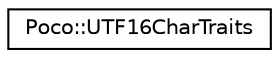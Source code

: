 digraph "Graphical Class Hierarchy"
{
 // LATEX_PDF_SIZE
  edge [fontname="Helvetica",fontsize="10",labelfontname="Helvetica",labelfontsize="10"];
  node [fontname="Helvetica",fontsize="10",shape=record];
  rankdir="LR";
  Node0 [label="Poco::UTF16CharTraits",height=0.2,width=0.4,color="black", fillcolor="white", style="filled",URL="$structPoco_1_1UTF16CharTraits.html",tooltip=" "];
}
